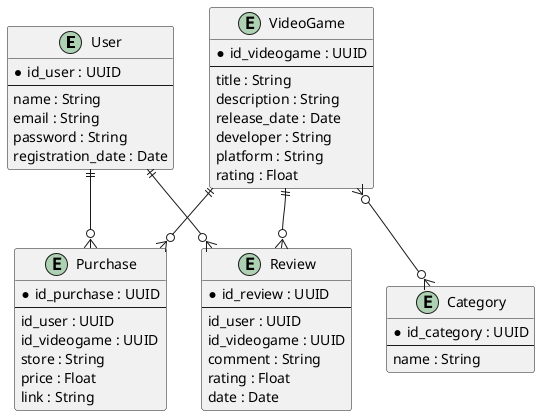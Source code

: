 @startuml
entity User {
  * id_user : UUID
  --
  name : String
  email : String
  password : String
  registration_date : Date
}

entity VideoGame {
  * id_videogame : UUID
  --
  title : String
  description : String
  release_date : Date
  developer : String
  platform : String
  rating : Float
}

entity Category {
  * id_category : UUID
  --
  name : String
}

entity Review {
  * id_review : UUID
  --
  id_user : UUID
  id_videogame : UUID
  comment : String
  rating : Float
  date : Date
}

entity Purchase {
  * id_purchase : UUID
  --
  id_user : UUID
  id_videogame : UUID
  store : String
  price : Float
  link : String
}

User ||--o{ Review
User ||--o{ Purchase
VideoGame ||--o{ Review
VideoGame }o--o{ Category
VideoGame ||--o{ Purchase
@enduml

